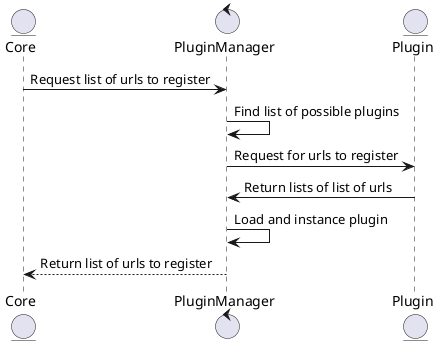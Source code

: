 @startuml

entity Core
control PluginManager
entity Plugin

Core -> PluginManager: Request list of urls to register
PluginManager -> PluginManager: Find list of possible plugins
PluginManager -> Plugin: Request for urls to register
Plugin -> PluginManager: Return lists of list of urls
PluginManager -> PluginManager: Load and instance plugin
PluginManager --> Core: Return list of urls to register

@enduml
